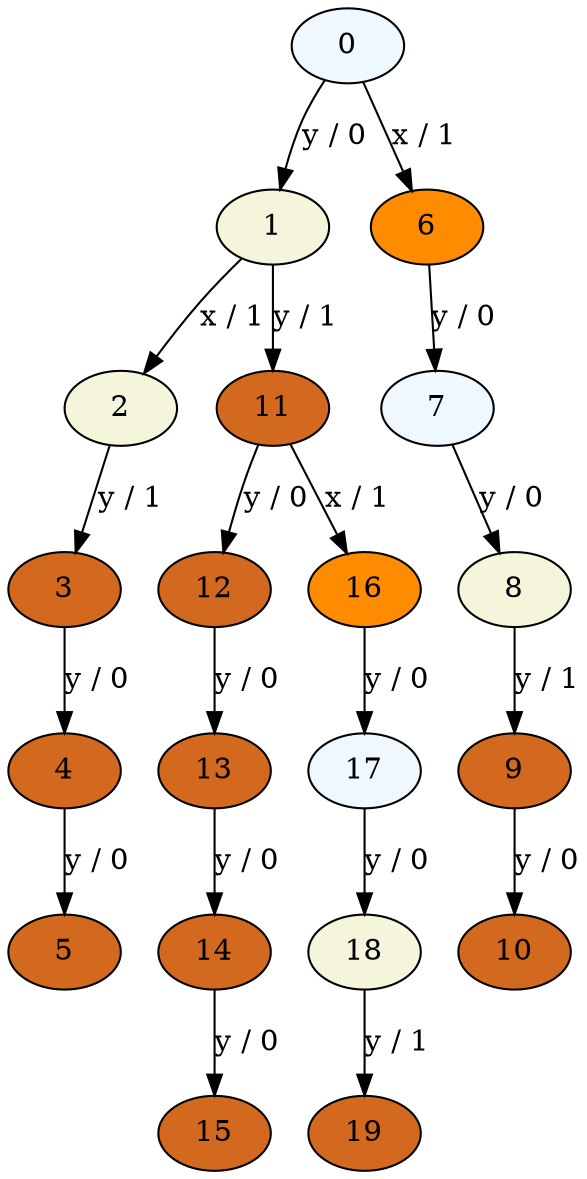 digraph g {
	{
		0 [style=filled, fillcolor=aliceblue];
		1 [style=filled, fillcolor=beige];
		2 [style=filled, fillcolor=beige];
		3 [style=filled, fillcolor=chocolate];
		4 [style=filled, fillcolor=chocolate];
		5 [style=filled, fillcolor=chocolate];
		6 [style=filled, fillcolor=darkorange];
		7 [style=filled, fillcolor=aliceblue];
		8 [style=filled, fillcolor=beige];
		9 [style=filled, fillcolor=chocolate];
		10 [style=filled, fillcolor=chocolate];
		11 [style=filled, fillcolor=chocolate];
		12 [style=filled, fillcolor=chocolate];
		13 [style=filled, fillcolor=chocolate];
		14 [style=filled, fillcolor=chocolate];
		15 [style=filled, fillcolor=chocolate];
		16 [style=filled, fillcolor=darkorange];
		17 [style=filled, fillcolor=aliceblue];
		18 [style=filled, fillcolor=beige];
		19 [style=filled, fillcolor=chocolate];
	}
	0 -> 1 [label="y / 0"];
	1 -> 2 [label="x / 1"];
	2 -> 3 [label="y / 1"];
	3 -> 4 [label="y / 0"];
	4 -> 5 [label="y / 0"];
	0 -> 6 [label="x / 1"];
	6 -> 7 [label="y / 0"];
	7 -> 8 [label="y / 0"];
	8 -> 9 [label="y / 1"];
	9 -> 10 [label="y / 0"];
	1 -> 11 [label="y / 1"];
	11 -> 12 [label="y / 0"];
	12 -> 13 [label="y / 0"];
	13 -> 14 [label="y / 0"];
	14 -> 15 [label="y / 0"];
	11 -> 16 [label="x / 1"];
	16 -> 17 [label="y / 0"];
	17 -> 18 [label="y / 0"];
	18 -> 19 [label="y / 1"];
}
